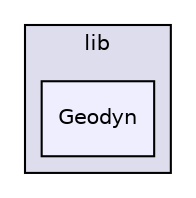 digraph "Geodyn" {
  compound=true
  node [ fontsize="10", fontname="Helvetica"];
  edge [ labelfontsize="10", labelfontname="Helvetica"];
  subgraph clusterdir_9f13e7e48b1dae88d68f6e470b94897e {
    graph [ bgcolor="#ddddee", pencolor="black", label="lib" fontname="Helvetica", fontsize="10", URL="dir_9f13e7e48b1dae88d68f6e470b94897e.html"]
  dir_d4bdeda034e4f0ea89a6f6ac4747f180 [shape=box, label="Geodyn", style="filled", fillcolor="#eeeeff", pencolor="black", URL="dir_d4bdeda034e4f0ea89a6f6ac4747f180.html"];
  }
}
